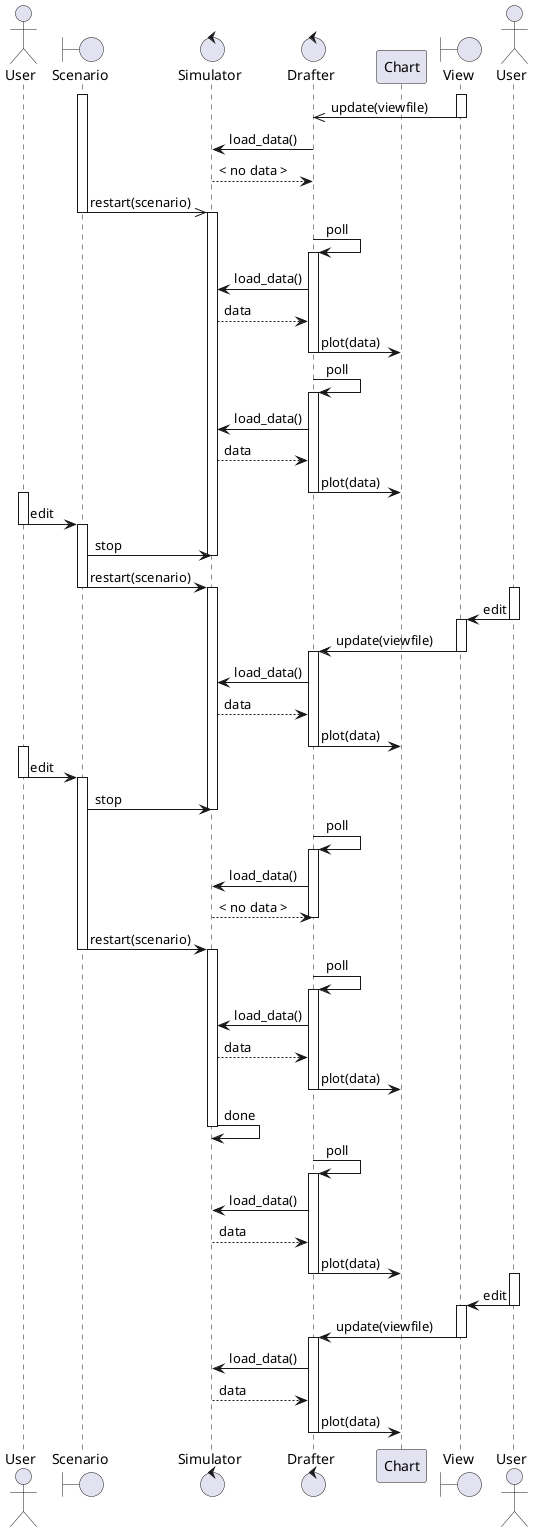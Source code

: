 @startuml Sequence

actor User
boundary Scenario
control "Simulator" as sim
control Drafter
participant Chart
boundary "View" as plotf
actor "User" as u2

' Inital run

activate Scenario
activate plotf
plotf ->> Drafter: update(viewfile)
deactivate plotf
Drafter -> sim: load_data()
Drafter <-- sim: < no data >


Scenario ->> sim: restart(scenario)
deactivate Scenario
activate sim


Drafter -> Drafter: poll
activate Drafter
Drafter -> sim: load_data()
Drafter <-- sim: data
Drafter -> Chart: plot(data)
deactivate Drafter


Drafter -> Drafter: poll
activate Drafter
Drafter -> sim: load_data()
Drafter <-- sim: data
Drafter -> Chart: plot(data)
deactivate Drafter


' Restart after scenario edit

activate User
User -> Scenario: edit
deactivate User
activate Scenario

Scenario -> sim: stop
deactivate sim
Scenario -> sim: restart(scenario)
deactivate Scenario
activate sim

' User edits plot file

activate u2
u2 -> plotf: edit
deactivate u2

activate plotf
Drafter <- plotf: update(viewfile)
deactivate plotf
activate Drafter
Drafter -> sim: load_data()
Drafter <-- sim: data
Drafter -> Chart: plot(data)
deactivate Drafter


' User edits scenario, plotter tries to plot at the same time
activate User
User -> Scenario: edit
deactivate User
activate Scenario
Scenario -> sim: stop
deactivate sim

' Drafter poll returns no data
Drafter -> Drafter: poll
activate Drafter
Drafter -> sim: load_data()
Drafter <-- sim: < no data >
deactivate Drafter


Scenario -> sim: restart(scenario)
deactivate Scenario
activate sim

Drafter -> Drafter: poll
activate Drafter
Drafter -> sim: load_data()
Drafter <-- sim: data
Drafter -> Chart: plot(data)
deactivate Drafter


sim -> sim: done
deactivate sim

Drafter -> Drafter: poll
activate Drafter
Drafter -> sim: load_data()
Drafter <-- sim: data
Drafter -> Chart: plot(data)
deactivate Drafter


' User edits plot file again
activate u2
u2 -> plotf: edit
deactivate u2
activate plotf
Drafter <- plotf: update(viewfile)
deactivate plotf

activate Drafter
Drafter -> sim: load_data()
Drafter <-- sim: data
Drafter -> Chart: plot(data)
deactivate Drafter

@enduml